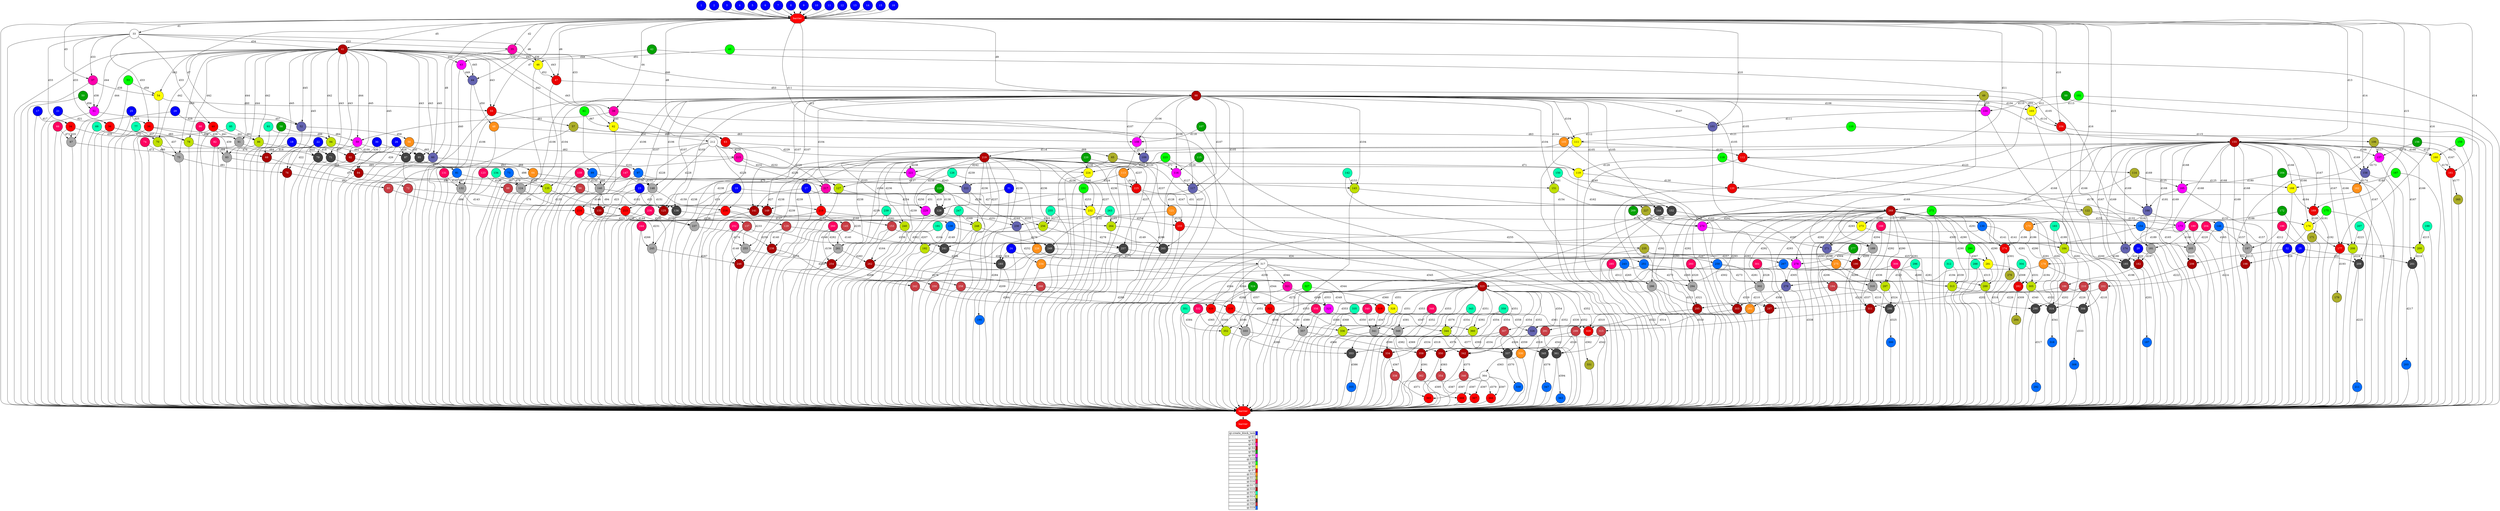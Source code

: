 digraph {
  rankdir=TB;
  labeljust="l";
  subgraph dependence_graph {
    ranksep=0.20;
    node[height=0.75];

1[shape=circle, style=filled fillcolor="#0000ff" fontcolor="#ffffff"];
2[shape=circle, style=filled fillcolor="#0000ff" fontcolor="#ffffff"];
3[shape=circle, style=filled fillcolor="#0000ff" fontcolor="#ffffff"];
4[shape=circle, style=filled fillcolor="#0000ff" fontcolor="#ffffff"];
5[shape=circle, style=filled fillcolor="#0000ff" fontcolor="#ffffff"];
6[shape=circle, style=filled fillcolor="#0000ff" fontcolor="#ffffff"];
7[shape=circle, style=filled fillcolor="#0000ff" fontcolor="#ffffff"];
8[shape=circle, style=filled fillcolor="#0000ff" fontcolor="#ffffff"];
9[shape=circle, style=filled fillcolor="#0000ff" fontcolor="#ffffff"];
10[shape=circle, style=filled fillcolor="#0000ff" fontcolor="#ffffff"];
11[shape=circle, style=filled fillcolor="#0000ff" fontcolor="#ffffff"];
12[shape=circle, style=filled fillcolor="#0000ff" fontcolor="#ffffff"];
13[shape=circle, style=filled fillcolor="#0000ff" fontcolor="#ffffff"];
14[shape=circle, style=filled fillcolor="#0000ff" fontcolor="#ffffff"];
15[shape=circle, style=filled fillcolor="#0000ff" fontcolor="#ffffff"];
16[shape=circle, style=filled fillcolor="#0000ff" fontcolor="#ffffff"];
Synchro1[label="barrier", shape=octagon, style=filled fillcolor="#ff0000" fontcolor="#FFFFFF"];
16 -> Synchro1;
13 -> Synchro1;
14 -> Synchro1;
9 -> Synchro1;
12 -> Synchro1;
3 -> Synchro1;
11 -> Synchro1;
5 -> Synchro1;
10 -> Synchro1;
1 -> Synchro1;
6 -> Synchro1;
8 -> Synchro1;
7 -> Synchro1;
15 -> Synchro1;
2 -> Synchro1;
4 -> Synchro1;
17[shape=circle, style=filled fillcolor="#0000ff" fontcolor="#ffffff"];
18[shape=circle, style=filled fillcolor="#0000ff" fontcolor="#ffffff"];
19[shape=circle, style=filled fillcolor="#0000ff" fontcolor="#ffffff"];
20[shape=circle, style=filled fillcolor="#0000ff" fontcolor="#ffffff"];
21[shape=circle, style=filled fillcolor="#0000ff" fontcolor="#ffffff"];
22[shape=circle, style=filled fillcolor="#0000ff" fontcolor="#ffffff"];
23[shape=circle, style=filled fillcolor="#0000ff" fontcolor="#ffffff"];
24[shape=circle, style=filled fillcolor="#0000ff" fontcolor="#ffffff"];
25[shape=circle, style=filled fillcolor="#0000ff" fontcolor="#ffffff"];
26[shape=circle, style=filled fillcolor="#0000ff" fontcolor="#ffffff"];
27[shape=circle, style=filled fillcolor="#0000ff" fontcolor="#ffffff"];
28[shape=circle, style=filled fillcolor="#0000ff" fontcolor="#ffffff"];
29[shape=circle, style=filled fillcolor="#0000ff" fontcolor="#ffffff"];
30[shape=circle, style=filled fillcolor="#0000ff" fontcolor="#ffffff"];
31[shape=circle, style=filled fillcolor="#0000ff" fontcolor="#ffffff"];
32[shape=circle, style=filled fillcolor="#0000ff" fontcolor="#ffffff"];
33[shape=circle, style=filled fillcolor="#ffffff" fontcolor="#000000"];
Synchro1 -> 33[ label="d1" ];
34[shape=circle, style=filled fillcolor="#ff0000" fontcolor="#000000"];
17 -> 34[ label="d17" ];
33 -> 34[ label="d33" ];
35[shape=circle, style=filled fillcolor="#ff00ae" fontcolor="#000000"];
33 -> 35[ label="d33" ];
Synchro1 -> 35[ label="d2" ];
36[shape=circle, style=filled fillcolor="#ff0000" fontcolor="#000000"];
21 -> 36[ label="d21" ];
33 -> 36[ label="d33" ];
37[shape=circle, style=filled fillcolor="#ff00ae" fontcolor="#000000"];
33 -> 37[ label="d33" ];
Synchro1 -> 37[ label="d3" ];
38[shape=circle, style=filled fillcolor="#ff0000" fontcolor="#000000"];
25 -> 38[ label="d25" ];
33 -> 38[ label="d33" ];
39[shape=circle, style=filled fillcolor="#ff00ae" fontcolor="#000000"];
33 -> 39[ label="d33" ];
Synchro1 -> 39[ label="d4" ];
40[shape=circle, style=filled fillcolor="#ff0000" fontcolor="#000000"];
29 -> 40[ label="d29" ];
33 -> 40[ label="d33" ];
41[shape=circle, style=filled fillcolor="#b30000" fontcolor="#ffffff"];
33 -> 41[ label="d34" ];
Synchro1 -> 41[ label="d5" ];
42[shape=circle, style=filled fillcolor="#00a200" fontcolor="#ffffff"];
43[shape=circle, style=filled fillcolor="#ff00ff" fontcolor="#000000"];
41 -> 43[ label="d44" ];
35 -> 43[ label="d36" ];
42 -> 43[ label="d48" ];
44[shape=circle, style=filled fillcolor="#6464b1" fontcolor="#000000"];
41 -> 44[ label="d45" ];
Synchro1 -> 44[ label="d6" ];
43 -> 44[ label="d49" ];
45[shape=circle, style=filled fillcolor="#00ff00" fontcolor="#000000"];
46[shape=circle, style=filled fillcolor="#ffff00" fontcolor="#000000"];
41 -> 46[ label="d42" ];
35 -> 46[ label="d36" ];
45 -> 46[ label="d51" ];
47[shape=circle, style=filled fillcolor="#eb0000" fontcolor="#ffffff"];
41 -> 47[ label="d43" ];
Synchro1 -> 47[ label="d6" ];
46 -> 47[ label="d52" ];
48[shape=circle, style=filled fillcolor="#ff901a" fontcolor="#ffffff"];
44 -> 48[ label="d50" ];
49[shape=circle, style=filled fillcolor="#acae29" fontcolor="#000000"];
47 -> 49[ label="d53" ];
50[shape=circle, style=filled fillcolor="#00a200" fontcolor="#ffffff"];
51[shape=circle, style=filled fillcolor="#ff00ff" fontcolor="#000000"];
41 -> 51[ label="d44" ];
37 -> 51[ label="d38" ];
50 -> 51[ label="d56" ];
52[shape=circle, style=filled fillcolor="#6464b1" fontcolor="#000000"];
41 -> 52[ label="d45" ];
Synchro1 -> 52[ label="d7" ];
51 -> 52[ label="d57" ];
53[shape=circle, style=filled fillcolor="#00ff00" fontcolor="#000000"];
54[shape=circle, style=filled fillcolor="#ffff00" fontcolor="#000000"];
41 -> 54[ label="d42" ];
37 -> 54[ label="d38" ];
53 -> 54[ label="d59" ];
55[shape=circle, style=filled fillcolor="#eb0000" fontcolor="#ffffff"];
41 -> 55[ label="d43" ];
Synchro1 -> 55[ label="d7" ];
54 -> 55[ label="d60" ];
56[shape=circle, style=filled fillcolor="#ff901a" fontcolor="#ffffff"];
52 -> 56[ label="d58" ];
57[shape=circle, style=filled fillcolor="#acae29" fontcolor="#000000"];
55 -> 57[ label="d61" ];
58[shape=circle, style=filled fillcolor="#00a200" fontcolor="#ffffff"];
59[shape=circle, style=filled fillcolor="#ff00ff" fontcolor="#000000"];
41 -> 59[ label="d44" ];
39 -> 59[ label="d40" ];
58 -> 59[ label="d64" ];
60[shape=circle, style=filled fillcolor="#6464b1" fontcolor="#000000"];
41 -> 60[ label="d45" ];
Synchro1 -> 60[ label="d8" ];
59 -> 60[ label="d65" ];
61[shape=circle, style=filled fillcolor="#00ff00" fontcolor="#000000"];
62[shape=circle, style=filled fillcolor="#ffff00" fontcolor="#000000"];
41 -> 62[ label="d42" ];
39 -> 62[ label="d40" ];
61 -> 62[ label="d67" ];
63[shape=circle, style=filled fillcolor="#eb0000" fontcolor="#ffffff"];
41 -> 63[ label="d43" ];
Synchro1 -> 63[ label="d8" ];
62 -> 63[ label="d68" ];
64[shape=circle, style=filled fillcolor="#ff901a" fontcolor="#ffffff"];
60 -> 64[ label="d66" ];
65[shape=circle, style=filled fillcolor="#acae29" fontcolor="#000000"];
63 -> 65[ label="d69" ];
66[shape=circle, style=filled fillcolor="#ff0060" fontcolor="#ffffff"];
67[shape=circle, style=filled fillcolor="#a9a9a9" fontcolor="#000000"];
34 -> 67[ label="d35" ];
41 -> 67[ label="d44" ];
66 -> 67[ label="d72" ];
68[shape=circle, style=filled fillcolor="#a90000" fontcolor="#ffffff"];
18 -> 68[ label="d18" ];
41 -> 68[ label="d45" ];
67 -> 68[ label="d73" ];
69[shape=circle, style=filled fillcolor="#02ffb1" fontcolor="#000000"];
70[shape=circle, style=filled fillcolor="#c0e000" fontcolor="#000000"];
34 -> 70[ label="d35" ];
41 -> 70[ label="d42" ];
69 -> 70[ label="d75" ];
71[shape=circle, style=filled fillcolor="#424242" fontcolor="#ffffff"];
18 -> 71[ label="d18" ];
41 -> 71[ label="d43" ];
70 -> 71[ label="d76" ];
72[shape=circle, style=filled fillcolor="#c83d44" fontcolor="#ffffff"];
68 -> 72[ label="d74" ];
73[shape=circle, style=filled fillcolor="#006dff" fontcolor="#000000"];
71 -> 73[ label="d77" ];
74[shape=circle, style=filled fillcolor="#ff0060" fontcolor="#ffffff"];
75[shape=circle, style=filled fillcolor="#a9a9a9" fontcolor="#000000"];
36 -> 75[ label="d37" ];
41 -> 75[ label="d44" ];
74 -> 75[ label="d80" ];
76[shape=circle, style=filled fillcolor="#a90000" fontcolor="#ffffff"];
22 -> 76[ label="d22" ];
41 -> 76[ label="d45" ];
75 -> 76[ label="d81" ];
77[shape=circle, style=filled fillcolor="#02ffb1" fontcolor="#000000"];
78[shape=circle, style=filled fillcolor="#c0e000" fontcolor="#000000"];
36 -> 78[ label="d37" ];
41 -> 78[ label="d42" ];
77 -> 78[ label="d83" ];
79[shape=circle, style=filled fillcolor="#424242" fontcolor="#ffffff"];
22 -> 79[ label="d22" ];
41 -> 79[ label="d43" ];
78 -> 79[ label="d84" ];
80[shape=circle, style=filled fillcolor="#c83d44" fontcolor="#ffffff"];
76 -> 80[ label="d82" ];
81[shape=circle, style=filled fillcolor="#006dff" fontcolor="#000000"];
79 -> 81[ label="d85" ];
82[shape=circle, style=filled fillcolor="#ff0060" fontcolor="#ffffff"];
83[shape=circle, style=filled fillcolor="#a9a9a9" fontcolor="#000000"];
38 -> 83[ label="d39" ];
41 -> 83[ label="d44" ];
82 -> 83[ label="d88" ];
84[shape=circle, style=filled fillcolor="#a90000" fontcolor="#ffffff"];
26 -> 84[ label="d26" ];
41 -> 84[ label="d45" ];
83 -> 84[ label="d89" ];
85[shape=circle, style=filled fillcolor="#02ffb1" fontcolor="#000000"];
86[shape=circle, style=filled fillcolor="#c0e000" fontcolor="#000000"];
38 -> 86[ label="d39" ];
41 -> 86[ label="d42" ];
85 -> 86[ label="d91" ];
87[shape=circle, style=filled fillcolor="#424242" fontcolor="#ffffff"];
26 -> 87[ label="d26" ];
41 -> 87[ label="d43" ];
86 -> 87[ label="d92" ];
88[shape=circle, style=filled fillcolor="#c83d44" fontcolor="#ffffff"];
84 -> 88[ label="d90" ];
89[shape=circle, style=filled fillcolor="#006dff" fontcolor="#000000"];
87 -> 89[ label="d93" ];
90[shape=circle, style=filled fillcolor="#ff0060" fontcolor="#ffffff"];
91[shape=circle, style=filled fillcolor="#a9a9a9" fontcolor="#000000"];
40 -> 91[ label="d41" ];
41 -> 91[ label="d44" ];
90 -> 91[ label="d96" ];
92[shape=circle, style=filled fillcolor="#a90000" fontcolor="#ffffff"];
30 -> 92[ label="d30" ];
41 -> 92[ label="d45" ];
91 -> 92[ label="d97" ];
93[shape=circle, style=filled fillcolor="#02ffb1" fontcolor="#000000"];
94[shape=circle, style=filled fillcolor="#c0e000" fontcolor="#000000"];
40 -> 94[ label="d41" ];
41 -> 94[ label="d42" ];
93 -> 94[ label="d99" ];
95[shape=circle, style=filled fillcolor="#424242" fontcolor="#ffffff"];
30 -> 95[ label="d30" ];
41 -> 95[ label="d43" ];
94 -> 95[ label="d100" ];
96[shape=circle, style=filled fillcolor="#c83d44" fontcolor="#ffffff"];
92 -> 96[ label="d98" ];
97[shape=circle, style=filled fillcolor="#006dff" fontcolor="#000000"];
95 -> 97[ label="d101" ];
98[shape=circle, style=filled fillcolor="#b30000" fontcolor="#ffffff"];
41 -> 98[ label="d46" ];
Synchro1 -> 98[ label="d9" ];
99[shape=circle, style=filled fillcolor="#00a200" fontcolor="#ffffff"];
100[shape=circle, style=filled fillcolor="#ff00ff" fontcolor="#000000"];
98 -> 100[ label="d106" ];
49 -> 100[ label="d55" ];
99 -> 100[ label="d110" ];
101[shape=circle, style=filled fillcolor="#6464b1" fontcolor="#000000"];
98 -> 101[ label="d107" ];
Synchro1 -> 101[ label="d10" ];
100 -> 101[ label="d111" ];
102[shape=circle, style=filled fillcolor="#00ff00" fontcolor="#000000"];
103[shape=circle, style=filled fillcolor="#ffff00" fontcolor="#000000"];
98 -> 103[ label="d104" ];
49 -> 103[ label="d55" ];
102 -> 103[ label="d113" ];
104[shape=circle, style=filled fillcolor="#eb0000" fontcolor="#ffffff"];
98 -> 104[ label="d105" ];
Synchro1 -> 104[ label="d10" ];
103 -> 104[ label="d114" ];
105[shape=circle, style=filled fillcolor="#ff901a" fontcolor="#ffffff"];
101 -> 105[ label="d112" ];
106[shape=circle, style=filled fillcolor="#acae29" fontcolor="#000000"];
104 -> 106[ label="d115" ];
107[shape=circle, style=filled fillcolor="#00a200" fontcolor="#ffffff"];
108[shape=circle, style=filled fillcolor="#ff00ff" fontcolor="#000000"];
98 -> 108[ label="d106" ];
57 -> 108[ label="d63" ];
107 -> 108[ label="d118" ];
109[shape=circle, style=filled fillcolor="#6464b1" fontcolor="#000000"];
98 -> 109[ label="d107" ];
Synchro1 -> 109[ label="d11" ];
108 -> 109[ label="d119" ];
110[shape=circle, style=filled fillcolor="#00ff00" fontcolor="#000000"];
111[shape=circle, style=filled fillcolor="#ffff00" fontcolor="#000000"];
98 -> 111[ label="d104" ];
57 -> 111[ label="d63" ];
110 -> 111[ label="d121" ];
112[shape=circle, style=filled fillcolor="#eb0000" fontcolor="#ffffff"];
98 -> 112[ label="d105" ];
Synchro1 -> 112[ label="d11" ];
111 -> 112[ label="d122" ];
113[shape=circle, style=filled fillcolor="#ff901a" fontcolor="#ffffff"];
109 -> 113[ label="d120" ];
114[shape=circle, style=filled fillcolor="#acae29" fontcolor="#000000"];
112 -> 114[ label="d123" ];
115[shape=circle, style=filled fillcolor="#00a200" fontcolor="#ffffff"];
116[shape=circle, style=filled fillcolor="#ff00ff" fontcolor="#000000"];
98 -> 116[ label="d106" ];
65 -> 116[ label="d71" ];
115 -> 116[ label="d126" ];
117[shape=circle, style=filled fillcolor="#6464b1" fontcolor="#000000"];
98 -> 117[ label="d107" ];
Synchro1 -> 117[ label="d12" ];
116 -> 117[ label="d127" ];
118[shape=circle, style=filled fillcolor="#00ff00" fontcolor="#000000"];
119[shape=circle, style=filled fillcolor="#ffff00" fontcolor="#000000"];
98 -> 119[ label="d104" ];
65 -> 119[ label="d71" ];
118 -> 119[ label="d129" ];
120[shape=circle, style=filled fillcolor="#eb0000" fontcolor="#ffffff"];
98 -> 120[ label="d105" ];
Synchro1 -> 120[ label="d12" ];
119 -> 120[ label="d130" ];
121[shape=circle, style=filled fillcolor="#ff901a" fontcolor="#ffffff"];
117 -> 121[ label="d128" ];
122[shape=circle, style=filled fillcolor="#acae29" fontcolor="#000000"];
120 -> 122[ label="d131" ];
123[shape=circle, style=filled fillcolor="#ff0060" fontcolor="#ffffff"];
124[shape=circle, style=filled fillcolor="#a9a9a9" fontcolor="#000000"];
73 -> 124[ label="d79" ];
98 -> 124[ label="d106" ];
123 -> 124[ label="d134" ];
125[shape=circle, style=filled fillcolor="#a90000" fontcolor="#ffffff"];
19 -> 125[ label="d19" ];
98 -> 125[ label="d107" ];
124 -> 125[ label="d135" ];
126[shape=circle, style=filled fillcolor="#02ffb1" fontcolor="#000000"];
127[shape=circle, style=filled fillcolor="#c0e000" fontcolor="#000000"];
73 -> 127[ label="d79" ];
98 -> 127[ label="d104" ];
126 -> 127[ label="d137" ];
128[shape=circle, style=filled fillcolor="#424242" fontcolor="#ffffff"];
19 -> 128[ label="d19" ];
98 -> 128[ label="d105" ];
127 -> 128[ label="d138" ];
129[shape=circle, style=filled fillcolor="#c83d44" fontcolor="#ffffff"];
125 -> 129[ label="d136" ];
130[shape=circle, style=filled fillcolor="#006dff" fontcolor="#000000"];
128 -> 130[ label="d139" ];
131[shape=circle, style=filled fillcolor="#ff0060" fontcolor="#ffffff"];
132[shape=circle, style=filled fillcolor="#a9a9a9" fontcolor="#000000"];
81 -> 132[ label="d87" ];
98 -> 132[ label="d106" ];
131 -> 132[ label="d142" ];
133[shape=circle, style=filled fillcolor="#a90000" fontcolor="#ffffff"];
23 -> 133[ label="d23" ];
98 -> 133[ label="d107" ];
132 -> 133[ label="d143" ];
134[shape=circle, style=filled fillcolor="#02ffb1" fontcolor="#000000"];
135[shape=circle, style=filled fillcolor="#c0e000" fontcolor="#000000"];
81 -> 135[ label="d87" ];
98 -> 135[ label="d104" ];
134 -> 135[ label="d145" ];
136[shape=circle, style=filled fillcolor="#424242" fontcolor="#ffffff"];
23 -> 136[ label="d23" ];
98 -> 136[ label="d105" ];
135 -> 136[ label="d146" ];
137[shape=circle, style=filled fillcolor="#c83d44" fontcolor="#ffffff"];
133 -> 137[ label="d144" ];
138[shape=circle, style=filled fillcolor="#006dff" fontcolor="#000000"];
136 -> 138[ label="d147" ];
139[shape=circle, style=filled fillcolor="#ff0060" fontcolor="#ffffff"];
140[shape=circle, style=filled fillcolor="#a9a9a9" fontcolor="#000000"];
89 -> 140[ label="d95" ];
98 -> 140[ label="d106" ];
139 -> 140[ label="d150" ];
141[shape=circle, style=filled fillcolor="#a90000" fontcolor="#ffffff"];
27 -> 141[ label="d27" ];
98 -> 141[ label="d107" ];
140 -> 141[ label="d151" ];
142[shape=circle, style=filled fillcolor="#02ffb1" fontcolor="#000000"];
143[shape=circle, style=filled fillcolor="#c0e000" fontcolor="#000000"];
89 -> 143[ label="d95" ];
98 -> 143[ label="d104" ];
142 -> 143[ label="d153" ];
144[shape=circle, style=filled fillcolor="#424242" fontcolor="#ffffff"];
27 -> 144[ label="d27" ];
98 -> 144[ label="d105" ];
143 -> 144[ label="d154" ];
145[shape=circle, style=filled fillcolor="#c83d44" fontcolor="#ffffff"];
141 -> 145[ label="d152" ];
146[shape=circle, style=filled fillcolor="#006dff" fontcolor="#000000"];
144 -> 146[ label="d155" ];
147[shape=circle, style=filled fillcolor="#ff0060" fontcolor="#ffffff"];
148[shape=circle, style=filled fillcolor="#a9a9a9" fontcolor="#000000"];
97 -> 148[ label="d103" ];
98 -> 148[ label="d106" ];
147 -> 148[ label="d158" ];
149[shape=circle, style=filled fillcolor="#a90000" fontcolor="#ffffff"];
31 -> 149[ label="d31" ];
98 -> 149[ label="d107" ];
148 -> 149[ label="d159" ];
150[shape=circle, style=filled fillcolor="#02ffb1" fontcolor="#000000"];
151[shape=circle, style=filled fillcolor="#c0e000" fontcolor="#000000"];
97 -> 151[ label="d103" ];
98 -> 151[ label="d104" ];
150 -> 151[ label="d161" ];
152[shape=circle, style=filled fillcolor="#424242" fontcolor="#ffffff"];
31 -> 152[ label="d31" ];
98 -> 152[ label="d105" ];
151 -> 152[ label="d162" ];
153[shape=circle, style=filled fillcolor="#c83d44" fontcolor="#ffffff"];
149 -> 153[ label="d160" ];
154[shape=circle, style=filled fillcolor="#006dff" fontcolor="#000000"];
152 -> 154[ label="d163" ];
155[shape=circle, style=filled fillcolor="#b30000" fontcolor="#ffffff"];
98 -> 155[ label="d108" ];
Synchro1 -> 155[ label="d13" ];
156[shape=circle, style=filled fillcolor="#00a200" fontcolor="#ffffff"];
157[shape=circle, style=filled fillcolor="#ff00ff" fontcolor="#000000"];
155 -> 157[ label="d168" ];
106 -> 157[ label="d117" ];
156 -> 157[ label="d172" ];
158[shape=circle, style=filled fillcolor="#6464b1" fontcolor="#000000"];
155 -> 158[ label="d169" ];
Synchro1 -> 158[ label="d14" ];
157 -> 158[ label="d173" ];
159[shape=circle, style=filled fillcolor="#00ff00" fontcolor="#000000"];
160[shape=circle, style=filled fillcolor="#ffff00" fontcolor="#000000"];
155 -> 160[ label="d166" ];
106 -> 160[ label="d117" ];
159 -> 160[ label="d175" ];
161[shape=circle, style=filled fillcolor="#eb0000" fontcolor="#ffffff"];
155 -> 161[ label="d167" ];
Synchro1 -> 161[ label="d14" ];
160 -> 161[ label="d176" ];
162[shape=circle, style=filled fillcolor="#ff901a" fontcolor="#ffffff"];
158 -> 162[ label="d174" ];
163[shape=circle, style=filled fillcolor="#acae29" fontcolor="#000000"];
161 -> 163[ label="d177" ];
164[shape=circle, style=filled fillcolor="#00a200" fontcolor="#ffffff"];
165[shape=circle, style=filled fillcolor="#ff00ff" fontcolor="#000000"];
155 -> 165[ label="d168" ];
114 -> 165[ label="d125" ];
164 -> 165[ label="d180" ];
166[shape=circle, style=filled fillcolor="#6464b1" fontcolor="#000000"];
155 -> 166[ label="d169" ];
Synchro1 -> 166[ label="d15" ];
165 -> 166[ label="d181" ];
167[shape=circle, style=filled fillcolor="#00ff00" fontcolor="#000000"];
168[shape=circle, style=filled fillcolor="#ffff00" fontcolor="#000000"];
155 -> 168[ label="d166" ];
114 -> 168[ label="d125" ];
167 -> 168[ label="d183" ];
169[shape=circle, style=filled fillcolor="#eb0000" fontcolor="#ffffff"];
155 -> 169[ label="d167" ];
Synchro1 -> 169[ label="d15" ];
168 -> 169[ label="d184" ];
170[shape=circle, style=filled fillcolor="#ff901a" fontcolor="#ffffff"];
166 -> 170[ label="d182" ];
171[shape=circle, style=filled fillcolor="#acae29" fontcolor="#000000"];
169 -> 171[ label="d185" ];
172[shape=circle, style=filled fillcolor="#00a200" fontcolor="#ffffff"];
173[shape=circle, style=filled fillcolor="#ff00ff" fontcolor="#000000"];
155 -> 173[ label="d168" ];
122 -> 173[ label="d133" ];
172 -> 173[ label="d188" ];
174[shape=circle, style=filled fillcolor="#6464b1" fontcolor="#000000"];
155 -> 174[ label="d169" ];
Synchro1 -> 174[ label="d16" ];
173 -> 174[ label="d189" ];
175[shape=circle, style=filled fillcolor="#00ff00" fontcolor="#000000"];
176[shape=circle, style=filled fillcolor="#ffff00" fontcolor="#000000"];
155 -> 176[ label="d166" ];
122 -> 176[ label="d133" ];
175 -> 176[ label="d191" ];
177[shape=circle, style=filled fillcolor="#eb0000" fontcolor="#ffffff"];
155 -> 177[ label="d167" ];
Synchro1 -> 177[ label="d16" ];
176 -> 177[ label="d192" ];
178[shape=circle, style=filled fillcolor="#ff901a" fontcolor="#ffffff"];
174 -> 178[ label="d190" ];
179[shape=circle, style=filled fillcolor="#acae29" fontcolor="#000000"];
177 -> 179[ label="d193" ];
180[shape=circle, style=filled fillcolor="#ff0060" fontcolor="#ffffff"];
181[shape=circle, style=filled fillcolor="#a9a9a9" fontcolor="#000000"];
130 -> 181[ label="d141" ];
155 -> 181[ label="d168" ];
180 -> 181[ label="d196" ];
182[shape=circle, style=filled fillcolor="#a90000" fontcolor="#ffffff"];
20 -> 182[ label="d20" ];
155 -> 182[ label="d169" ];
181 -> 182[ label="d197" ];
183[shape=circle, style=filled fillcolor="#02ffb1" fontcolor="#000000"];
184[shape=circle, style=filled fillcolor="#c0e000" fontcolor="#000000"];
130 -> 184[ label="d141" ];
155 -> 184[ label="d166" ];
183 -> 184[ label="d199" ];
185[shape=circle, style=filled fillcolor="#424242" fontcolor="#ffffff"];
20 -> 185[ label="d20" ];
155 -> 185[ label="d167" ];
184 -> 185[ label="d200" ];
186[shape=circle, style=filled fillcolor="#c83d44" fontcolor="#ffffff"];
182 -> 186[ label="d198" ];
187[shape=circle, style=filled fillcolor="#006dff" fontcolor="#000000"];
185 -> 187[ label="d201" ];
188[shape=circle, style=filled fillcolor="#ff0060" fontcolor="#ffffff"];
189[shape=circle, style=filled fillcolor="#a9a9a9" fontcolor="#000000"];
138 -> 189[ label="d149" ];
155 -> 189[ label="d168" ];
188 -> 189[ label="d204" ];
190[shape=circle, style=filled fillcolor="#a90000" fontcolor="#ffffff"];
24 -> 190[ label="d24" ];
155 -> 190[ label="d169" ];
189 -> 190[ label="d205" ];
191[shape=circle, style=filled fillcolor="#02ffb1" fontcolor="#000000"];
192[shape=circle, style=filled fillcolor="#c0e000" fontcolor="#000000"];
138 -> 192[ label="d149" ];
155 -> 192[ label="d166" ];
191 -> 192[ label="d207" ];
193[shape=circle, style=filled fillcolor="#424242" fontcolor="#ffffff"];
24 -> 193[ label="d24" ];
155 -> 193[ label="d167" ];
192 -> 193[ label="d208" ];
194[shape=circle, style=filled fillcolor="#c83d44" fontcolor="#ffffff"];
190 -> 194[ label="d206" ];
195[shape=circle, style=filled fillcolor="#006dff" fontcolor="#000000"];
193 -> 195[ label="d209" ];
196[shape=circle, style=filled fillcolor="#ff0060" fontcolor="#ffffff"];
197[shape=circle, style=filled fillcolor="#a9a9a9" fontcolor="#000000"];
146 -> 197[ label="d157" ];
155 -> 197[ label="d168" ];
196 -> 197[ label="d212" ];
198[shape=circle, style=filled fillcolor="#a90000" fontcolor="#ffffff"];
28 -> 198[ label="d28" ];
155 -> 198[ label="d169" ];
197 -> 198[ label="d213" ];
199[shape=circle, style=filled fillcolor="#02ffb1" fontcolor="#000000"];
200[shape=circle, style=filled fillcolor="#c0e000" fontcolor="#000000"];
146 -> 200[ label="d157" ];
155 -> 200[ label="d166" ];
199 -> 200[ label="d215" ];
201[shape=circle, style=filled fillcolor="#424242" fontcolor="#ffffff"];
28 -> 201[ label="d28" ];
155 -> 201[ label="d167" ];
200 -> 201[ label="d216" ];
202[shape=circle, style=filled fillcolor="#c83d44" fontcolor="#ffffff"];
198 -> 202[ label="d214" ];
203[shape=circle, style=filled fillcolor="#006dff" fontcolor="#000000"];
201 -> 203[ label="d217" ];
204[shape=circle, style=filled fillcolor="#ff0060" fontcolor="#ffffff"];
205[shape=circle, style=filled fillcolor="#a9a9a9" fontcolor="#000000"];
154 -> 205[ label="d165" ];
155 -> 205[ label="d168" ];
204 -> 205[ label="d220" ];
206[shape=circle, style=filled fillcolor="#a90000" fontcolor="#ffffff"];
32 -> 206[ label="d32" ];
155 -> 206[ label="d169" ];
205 -> 206[ label="d221" ];
207[shape=circle, style=filled fillcolor="#02ffb1" fontcolor="#000000"];
208[shape=circle, style=filled fillcolor="#c0e000" fontcolor="#000000"];
154 -> 208[ label="d165" ];
155 -> 208[ label="d166" ];
207 -> 208[ label="d223" ];
209[shape=circle, style=filled fillcolor="#424242" fontcolor="#ffffff"];
32 -> 209[ label="d32" ];
155 -> 209[ label="d167" ];
208 -> 209[ label="d224" ];
210[shape=circle, style=filled fillcolor="#c83d44" fontcolor="#ffffff"];
206 -> 210[ label="d222" ];
211[shape=circle, style=filled fillcolor="#006dff" fontcolor="#000000"];
209 -> 211[ label="d225" ];
212[shape=circle, style=filled fillcolor="#ffffff" fontcolor="#000000"];
48 -> 212[ label="d54" ];
213[shape=circle, style=filled fillcolor="#ff0000" fontcolor="#000000"];
72 -> 213[ label="d78" ];
212 -> 213[ label="d228" ];
214[shape=circle, style=filled fillcolor="#ff0000" fontcolor="#000000"];
80 -> 214[ label="d86" ];
212 -> 214[ label="d228" ];
215[shape=circle, style=filled fillcolor="#ff00ae" fontcolor="#000000"];
212 -> 215[ label="d228" ];
56 -> 215[ label="d62" ];
216[shape=circle, style=filled fillcolor="#ff0000" fontcolor="#000000"];
88 -> 216[ label="d94" ];
212 -> 216[ label="d228" ];
217[shape=circle, style=filled fillcolor="#ff00ae" fontcolor="#000000"];
212 -> 217[ label="d228" ];
64 -> 217[ label="d70" ];
218[shape=circle, style=filled fillcolor="#ff0000" fontcolor="#000000"];
96 -> 218[ label="d102" ];
212 -> 218[ label="d228" ];
219[shape=circle, style=filled fillcolor="#b30000" fontcolor="#ffffff"];
212 -> 219[ label="d229" ];
105 -> 219[ label="d116" ];
220[shape=circle, style=filled fillcolor="#00a200" fontcolor="#ffffff"];
221[shape=circle, style=filled fillcolor="#ff00ff" fontcolor="#000000"];
219 -> 221[ label="d238" ];
215 -> 221[ label="d232" ];
220 -> 221[ label="d242" ];
222[shape=circle, style=filled fillcolor="#6464b1" fontcolor="#000000"];
219 -> 222[ label="d239" ];
113 -> 222[ label="d124" ];
221 -> 222[ label="d243" ];
223[shape=circle, style=filled fillcolor="#00ff00" fontcolor="#000000"];
224[shape=circle, style=filled fillcolor="#ffff00" fontcolor="#000000"];
219 -> 224[ label="d236" ];
215 -> 224[ label="d232" ];
223 -> 224[ label="d245" ];
225[shape=circle, style=filled fillcolor="#eb0000" fontcolor="#ffffff"];
219 -> 225[ label="d237" ];
113 -> 225[ label="d124" ];
224 -> 225[ label="d246" ];
226[shape=circle, style=filled fillcolor="#ff901a" fontcolor="#ffffff"];
222 -> 226[ label="d244" ];
227[shape=circle, style=filled fillcolor="#acae29" fontcolor="#000000"];
225 -> 227[ label="d247" ];
228[shape=circle, style=filled fillcolor="#00a200" fontcolor="#ffffff"];
229[shape=circle, style=filled fillcolor="#ff00ff" fontcolor="#000000"];
219 -> 229[ label="d238" ];
217 -> 229[ label="d234" ];
228 -> 229[ label="d250" ];
230[shape=circle, style=filled fillcolor="#6464b1" fontcolor="#000000"];
219 -> 230[ label="d239" ];
121 -> 230[ label="d132" ];
229 -> 230[ label="d251" ];
231[shape=circle, style=filled fillcolor="#00ff00" fontcolor="#000000"];
232[shape=circle, style=filled fillcolor="#ffff00" fontcolor="#000000"];
219 -> 232[ label="d236" ];
217 -> 232[ label="d234" ];
231 -> 232[ label="d253" ];
233[shape=circle, style=filled fillcolor="#eb0000" fontcolor="#ffffff"];
219 -> 233[ label="d237" ];
121 -> 233[ label="d132" ];
232 -> 233[ label="d254" ];
234[shape=circle, style=filled fillcolor="#ff901a" fontcolor="#ffffff"];
230 -> 234[ label="d252" ];
235[shape=circle, style=filled fillcolor="#acae29" fontcolor="#000000"];
233 -> 235[ label="d255" ];
236[shape=circle, style=filled fillcolor="#ff0060" fontcolor="#ffffff"];
237[shape=circle, style=filled fillcolor="#a9a9a9" fontcolor="#000000"];
213 -> 237[ label="d230" ];
219 -> 237[ label="d238" ];
236 -> 237[ label="d258" ];
238[shape=circle, style=filled fillcolor="#a90000" fontcolor="#ffffff"];
129 -> 238[ label="d140" ];
219 -> 238[ label="d239" ];
237 -> 238[ label="d259" ];
239[shape=circle, style=filled fillcolor="#02ffb1" fontcolor="#000000"];
240[shape=circle, style=filled fillcolor="#c0e000" fontcolor="#000000"];
213 -> 240[ label="d230" ];
219 -> 240[ label="d236" ];
239 -> 240[ label="d261" ];
241[shape=circle, style=filled fillcolor="#424242" fontcolor="#ffffff"];
129 -> 241[ label="d140" ];
219 -> 241[ label="d237" ];
240 -> 241[ label="d262" ];
242[shape=circle, style=filled fillcolor="#c83d44" fontcolor="#ffffff"];
238 -> 242[ label="d260" ];
243[shape=circle, style=filled fillcolor="#006dff" fontcolor="#000000"];
241 -> 243[ label="d263" ];
244[shape=circle, style=filled fillcolor="#ff0060" fontcolor="#ffffff"];
245[shape=circle, style=filled fillcolor="#a9a9a9" fontcolor="#000000"];
214 -> 245[ label="d231" ];
219 -> 245[ label="d238" ];
244 -> 245[ label="d266" ];
246[shape=circle, style=filled fillcolor="#a90000" fontcolor="#ffffff"];
137 -> 246[ label="d148" ];
219 -> 246[ label="d239" ];
245 -> 246[ label="d267" ];
247[shape=circle, style=filled fillcolor="#02ffb1" fontcolor="#000000"];
248[shape=circle, style=filled fillcolor="#c0e000" fontcolor="#000000"];
214 -> 248[ label="d231" ];
219 -> 248[ label="d236" ];
247 -> 248[ label="d269" ];
249[shape=circle, style=filled fillcolor="#424242" fontcolor="#ffffff"];
137 -> 249[ label="d148" ];
219 -> 249[ label="d237" ];
248 -> 249[ label="d270" ];
250[shape=circle, style=filled fillcolor="#c83d44" fontcolor="#ffffff"];
246 -> 250[ label="d268" ];
251[shape=circle, style=filled fillcolor="#006dff" fontcolor="#000000"];
249 -> 251[ label="d271" ];
252[shape=circle, style=filled fillcolor="#ff0060" fontcolor="#ffffff"];
253[shape=circle, style=filled fillcolor="#a9a9a9" fontcolor="#000000"];
216 -> 253[ label="d233" ];
219 -> 253[ label="d238" ];
252 -> 253[ label="d274" ];
254[shape=circle, style=filled fillcolor="#a90000" fontcolor="#ffffff"];
145 -> 254[ label="d156" ];
219 -> 254[ label="d239" ];
253 -> 254[ label="d275" ];
255[shape=circle, style=filled fillcolor="#02ffb1" fontcolor="#000000"];
256[shape=circle, style=filled fillcolor="#c0e000" fontcolor="#000000"];
216 -> 256[ label="d233" ];
219 -> 256[ label="d236" ];
255 -> 256[ label="d277" ];
257[shape=circle, style=filled fillcolor="#424242" fontcolor="#ffffff"];
145 -> 257[ label="d156" ];
219 -> 257[ label="d237" ];
256 -> 257[ label="d278" ];
258[shape=circle, style=filled fillcolor="#c83d44" fontcolor="#ffffff"];
254 -> 258[ label="d276" ];
259[shape=circle, style=filled fillcolor="#006dff" fontcolor="#000000"];
257 -> 259[ label="d279" ];
260[shape=circle, style=filled fillcolor="#ff0060" fontcolor="#ffffff"];
261[shape=circle, style=filled fillcolor="#a9a9a9" fontcolor="#000000"];
218 -> 261[ label="d235" ];
219 -> 261[ label="d238" ];
260 -> 261[ label="d282" ];
262[shape=circle, style=filled fillcolor="#a90000" fontcolor="#ffffff"];
153 -> 262[ label="d164" ];
219 -> 262[ label="d239" ];
261 -> 262[ label="d283" ];
263[shape=circle, style=filled fillcolor="#02ffb1" fontcolor="#000000"];
264[shape=circle, style=filled fillcolor="#c0e000" fontcolor="#000000"];
218 -> 264[ label="d235" ];
219 -> 264[ label="d236" ];
263 -> 264[ label="d285" ];
265[shape=circle, style=filled fillcolor="#424242" fontcolor="#ffffff"];
153 -> 265[ label="d164" ];
219 -> 265[ label="d237" ];
264 -> 265[ label="d286" ];
266[shape=circle, style=filled fillcolor="#c83d44" fontcolor="#ffffff"];
262 -> 266[ label="d284" ];
267[shape=circle, style=filled fillcolor="#006dff" fontcolor="#000000"];
265 -> 267[ label="d287" ];
268[shape=circle, style=filled fillcolor="#b30000" fontcolor="#ffffff"];
219 -> 268[ label="d240" ];
162 -> 268[ label="d178" ];
269[shape=circle, style=filled fillcolor="#00a200" fontcolor="#ffffff"];
270[shape=circle, style=filled fillcolor="#ff00ff" fontcolor="#000000"];
268 -> 270[ label="d292" ];
227 -> 270[ label="d249" ];
269 -> 270[ label="d296" ];
271[shape=circle, style=filled fillcolor="#6464b1" fontcolor="#000000"];
268 -> 271[ label="d293" ];
170 -> 271[ label="d186" ];
270 -> 271[ label="d297" ];
272[shape=circle, style=filled fillcolor="#00ff00" fontcolor="#000000"];
273[shape=circle, style=filled fillcolor="#ffff00" fontcolor="#000000"];
268 -> 273[ label="d290" ];
227 -> 273[ label="d249" ];
272 -> 273[ label="d299" ];
274[shape=circle, style=filled fillcolor="#eb0000" fontcolor="#ffffff"];
268 -> 274[ label="d291" ];
170 -> 274[ label="d186" ];
273 -> 274[ label="d300" ];
275[shape=circle, style=filled fillcolor="#ff901a" fontcolor="#ffffff"];
271 -> 275[ label="d298" ];
276[shape=circle, style=filled fillcolor="#acae29" fontcolor="#000000"];
274 -> 276[ label="d301" ];
277[shape=circle, style=filled fillcolor="#00a200" fontcolor="#ffffff"];
278[shape=circle, style=filled fillcolor="#ff00ff" fontcolor="#000000"];
268 -> 278[ label="d292" ];
235 -> 278[ label="d257" ];
277 -> 278[ label="d304" ];
279[shape=circle, style=filled fillcolor="#6464b1" fontcolor="#000000"];
268 -> 279[ label="d293" ];
178 -> 279[ label="d194" ];
278 -> 279[ label="d305" ];
280[shape=circle, style=filled fillcolor="#00ff00" fontcolor="#000000"];
281[shape=circle, style=filled fillcolor="#ffff00" fontcolor="#000000"];
268 -> 281[ label="d290" ];
235 -> 281[ label="d257" ];
280 -> 281[ label="d307" ];
282[shape=circle, style=filled fillcolor="#eb0000" fontcolor="#ffffff"];
268 -> 282[ label="d291" ];
178 -> 282[ label="d194" ];
281 -> 282[ label="d308" ];
283[shape=circle, style=filled fillcolor="#ff901a" fontcolor="#ffffff"];
279 -> 283[ label="d306" ];
284[shape=circle, style=filled fillcolor="#acae29" fontcolor="#000000"];
282 -> 284[ label="d309" ];
285[shape=circle, style=filled fillcolor="#ff0060" fontcolor="#ffffff"];
286[shape=circle, style=filled fillcolor="#a9a9a9" fontcolor="#000000"];
243 -> 286[ label="d265" ];
268 -> 286[ label="d292" ];
285 -> 286[ label="d312" ];
287[shape=circle, style=filled fillcolor="#a90000" fontcolor="#ffffff"];
186 -> 287[ label="d202" ];
268 -> 287[ label="d293" ];
286 -> 287[ label="d313" ];
288[shape=circle, style=filled fillcolor="#02ffb1" fontcolor="#000000"];
289[shape=circle, style=filled fillcolor="#c0e000" fontcolor="#000000"];
243 -> 289[ label="d265" ];
268 -> 289[ label="d290" ];
288 -> 289[ label="d315" ];
290[shape=circle, style=filled fillcolor="#424242" fontcolor="#ffffff"];
186 -> 290[ label="d202" ];
268 -> 290[ label="d291" ];
289 -> 290[ label="d316" ];
291[shape=circle, style=filled fillcolor="#c83d44" fontcolor="#ffffff"];
287 -> 291[ label="d314" ];
292[shape=circle, style=filled fillcolor="#006dff" fontcolor="#000000"];
290 -> 292[ label="d317" ];
293[shape=circle, style=filled fillcolor="#ff0060" fontcolor="#ffffff"];
294[shape=circle, style=filled fillcolor="#a9a9a9" fontcolor="#000000"];
251 -> 294[ label="d273" ];
268 -> 294[ label="d292" ];
293 -> 294[ label="d320" ];
295[shape=circle, style=filled fillcolor="#a90000" fontcolor="#ffffff"];
194 -> 295[ label="d210" ];
268 -> 295[ label="d293" ];
294 -> 295[ label="d321" ];
296[shape=circle, style=filled fillcolor="#02ffb1" fontcolor="#000000"];
297[shape=circle, style=filled fillcolor="#c0e000" fontcolor="#000000"];
251 -> 297[ label="d273" ];
268 -> 297[ label="d290" ];
296 -> 297[ label="d323" ];
298[shape=circle, style=filled fillcolor="#424242" fontcolor="#ffffff"];
194 -> 298[ label="d210" ];
268 -> 298[ label="d291" ];
297 -> 298[ label="d324" ];
299[shape=circle, style=filled fillcolor="#c83d44" fontcolor="#ffffff"];
295 -> 299[ label="d322" ];
300[shape=circle, style=filled fillcolor="#006dff" fontcolor="#000000"];
298 -> 300[ label="d325" ];
301[shape=circle, style=filled fillcolor="#ff0060" fontcolor="#ffffff"];
302[shape=circle, style=filled fillcolor="#a9a9a9" fontcolor="#000000"];
259 -> 302[ label="d281" ];
268 -> 302[ label="d292" ];
301 -> 302[ label="d328" ];
303[shape=circle, style=filled fillcolor="#a90000" fontcolor="#ffffff"];
202 -> 303[ label="d218" ];
268 -> 303[ label="d293" ];
302 -> 303[ label="d329" ];
304[shape=circle, style=filled fillcolor="#02ffb1" fontcolor="#000000"];
305[shape=circle, style=filled fillcolor="#c0e000" fontcolor="#000000"];
259 -> 305[ label="d281" ];
268 -> 305[ label="d290" ];
304 -> 305[ label="d331" ];
306[shape=circle, style=filled fillcolor="#424242" fontcolor="#ffffff"];
202 -> 306[ label="d218" ];
268 -> 306[ label="d291" ];
305 -> 306[ label="d332" ];
307[shape=circle, style=filled fillcolor="#c83d44" fontcolor="#ffffff"];
303 -> 307[ label="d330" ];
308[shape=circle, style=filled fillcolor="#006dff" fontcolor="#000000"];
306 -> 308[ label="d333" ];
309[shape=circle, style=filled fillcolor="#ff0060" fontcolor="#ffffff"];
310[shape=circle, style=filled fillcolor="#a9a9a9" fontcolor="#000000"];
267 -> 310[ label="d289" ];
268 -> 310[ label="d292" ];
309 -> 310[ label="d336" ];
311[shape=circle, style=filled fillcolor="#a90000" fontcolor="#ffffff"];
210 -> 311[ label="d226" ];
268 -> 311[ label="d293" ];
310 -> 311[ label="d337" ];
312[shape=circle, style=filled fillcolor="#02ffb1" fontcolor="#000000"];
313[shape=circle, style=filled fillcolor="#c0e000" fontcolor="#000000"];
267 -> 313[ label="d289" ];
268 -> 313[ label="d290" ];
312 -> 313[ label="d339" ];
314[shape=circle, style=filled fillcolor="#424242" fontcolor="#ffffff"];
210 -> 314[ label="d226" ];
268 -> 314[ label="d291" ];
313 -> 314[ label="d340" ];
315[shape=circle, style=filled fillcolor="#c83d44" fontcolor="#ffffff"];
311 -> 315[ label="d338" ];
316[shape=circle, style=filled fillcolor="#006dff" fontcolor="#000000"];
314 -> 316[ label="d341" ];
317[shape=circle, style=filled fillcolor="#ffffff" fontcolor="#000000"];
226 -> 317[ label="d248" ];
318[shape=circle, style=filled fillcolor="#ff0000" fontcolor="#000000"];
242 -> 318[ label="d264" ];
317 -> 318[ label="d344" ];
319[shape=circle, style=filled fillcolor="#ff0000" fontcolor="#000000"];
250 -> 319[ label="d272" ];
317 -> 319[ label="d344" ];
320[shape=circle, style=filled fillcolor="#ff0000" fontcolor="#000000"];
258 -> 320[ label="d280" ];
317 -> 320[ label="d344" ];
321[shape=circle, style=filled fillcolor="#ff00ae" fontcolor="#000000"];
317 -> 321[ label="d344" ];
234 -> 321[ label="d256" ];
322[shape=circle, style=filled fillcolor="#ff0000" fontcolor="#000000"];
266 -> 322[ label="d288" ];
317 -> 322[ label="d344" ];
323[shape=circle, style=filled fillcolor="#b30000" fontcolor="#ffffff"];
317 -> 323[ label="d345" ];
275 -> 323[ label="d302" ];
324[shape=circle, style=filled fillcolor="#00a200" fontcolor="#ffffff"];
325[shape=circle, style=filled fillcolor="#ff00ff" fontcolor="#000000"];
323 -> 325[ label="d353" ];
321 -> 325[ label="d349" ];
324 -> 325[ label="d357" ];
326[shape=circle, style=filled fillcolor="#6464b1" fontcolor="#000000"];
323 -> 326[ label="d354" ];
283 -> 326[ label="d310" ];
325 -> 326[ label="d358" ];
327[shape=circle, style=filled fillcolor="#00ff00" fontcolor="#000000"];
328[shape=circle, style=filled fillcolor="#ffff00" fontcolor="#000000"];
323 -> 328[ label="d351" ];
321 -> 328[ label="d349" ];
327 -> 328[ label="d360" ];
329[shape=circle, style=filled fillcolor="#eb0000" fontcolor="#ffffff"];
323 -> 329[ label="d352" ];
283 -> 329[ label="d310" ];
328 -> 329[ label="d361" ];
330[shape=circle, style=filled fillcolor="#ff901a" fontcolor="#ffffff"];
326 -> 330[ label="d359" ];
331[shape=circle, style=filled fillcolor="#acae29" fontcolor="#000000"];
329 -> 331[ label="d362" ];
332[shape=circle, style=filled fillcolor="#ff0060" fontcolor="#ffffff"];
333[shape=circle, style=filled fillcolor="#a9a9a9" fontcolor="#000000"];
318 -> 333[ label="d346" ];
323 -> 333[ label="d353" ];
332 -> 333[ label="d365" ];
334[shape=circle, style=filled fillcolor="#a90000" fontcolor="#ffffff"];
291 -> 334[ label="d318" ];
323 -> 334[ label="d354" ];
333 -> 334[ label="d366" ];
335[shape=circle, style=filled fillcolor="#02ffb1" fontcolor="#000000"];
336[shape=circle, style=filled fillcolor="#c0e000" fontcolor="#000000"];
318 -> 336[ label="d346" ];
323 -> 336[ label="d351" ];
335 -> 336[ label="d368" ];
337[shape=circle, style=filled fillcolor="#424242" fontcolor="#ffffff"];
291 -> 337[ label="d318" ];
323 -> 337[ label="d352" ];
336 -> 337[ label="d369" ];
338[shape=circle, style=filled fillcolor="#c83d44" fontcolor="#ffffff"];
334 -> 338[ label="d367" ];
339[shape=circle, style=filled fillcolor="#006dff" fontcolor="#000000"];
337 -> 339[ label="d370" ];
340[shape=circle, style=filled fillcolor="#ff0060" fontcolor="#ffffff"];
341[shape=circle, style=filled fillcolor="#a9a9a9" fontcolor="#000000"];
319 -> 341[ label="d347" ];
323 -> 341[ label="d353" ];
340 -> 341[ label="d373" ];
342[shape=circle, style=filled fillcolor="#a90000" fontcolor="#ffffff"];
299 -> 342[ label="d326" ];
323 -> 342[ label="d354" ];
341 -> 342[ label="d374" ];
343[shape=circle, style=filled fillcolor="#02ffb1" fontcolor="#000000"];
344[shape=circle, style=filled fillcolor="#c0e000" fontcolor="#000000"];
319 -> 344[ label="d347" ];
323 -> 344[ label="d351" ];
343 -> 344[ label="d376" ];
345[shape=circle, style=filled fillcolor="#424242" fontcolor="#ffffff"];
299 -> 345[ label="d326" ];
323 -> 345[ label="d352" ];
344 -> 345[ label="d377" ];
346[shape=circle, style=filled fillcolor="#c83d44" fontcolor="#ffffff"];
342 -> 346[ label="d375" ];
347[shape=circle, style=filled fillcolor="#006dff" fontcolor="#000000"];
345 -> 347[ label="d378" ];
348[shape=circle, style=filled fillcolor="#ff0060" fontcolor="#ffffff"];
349[shape=circle, style=filled fillcolor="#a9a9a9" fontcolor="#000000"];
320 -> 349[ label="d348" ];
323 -> 349[ label="d353" ];
348 -> 349[ label="d381" ];
350[shape=circle, style=filled fillcolor="#a90000" fontcolor="#ffffff"];
307 -> 350[ label="d334" ];
323 -> 350[ label="d354" ];
349 -> 350[ label="d382" ];
351[shape=circle, style=filled fillcolor="#02ffb1" fontcolor="#000000"];
352[shape=circle, style=filled fillcolor="#c0e000" fontcolor="#000000"];
320 -> 352[ label="d348" ];
323 -> 352[ label="d351" ];
351 -> 352[ label="d384" ];
353[shape=circle, style=filled fillcolor="#424242" fontcolor="#ffffff"];
307 -> 353[ label="d334" ];
323 -> 353[ label="d352" ];
352 -> 353[ label="d385" ];
354[shape=circle, style=filled fillcolor="#c83d44" fontcolor="#ffffff"];
350 -> 354[ label="d383" ];
355[shape=circle, style=filled fillcolor="#006dff" fontcolor="#000000"];
353 -> 355[ label="d386" ];
356[shape=circle, style=filled fillcolor="#ff0060" fontcolor="#ffffff"];
357[shape=circle, style=filled fillcolor="#a9a9a9" fontcolor="#000000"];
322 -> 357[ label="d350" ];
323 -> 357[ label="d353" ];
356 -> 357[ label="d389" ];
358[shape=circle, style=filled fillcolor="#a90000" fontcolor="#ffffff"];
315 -> 358[ label="d342" ];
323 -> 358[ label="d354" ];
357 -> 358[ label="d390" ];
359[shape=circle, style=filled fillcolor="#02ffb1" fontcolor="#000000"];
360[shape=circle, style=filled fillcolor="#c0e000" fontcolor="#000000"];
322 -> 360[ label="d350" ];
323 -> 360[ label="d351" ];
359 -> 360[ label="d392" ];
361[shape=circle, style=filled fillcolor="#424242" fontcolor="#ffffff"];
315 -> 361[ label="d342" ];
323 -> 361[ label="d352" ];
360 -> 361[ label="d393" ];
362[shape=circle, style=filled fillcolor="#c83d44" fontcolor="#ffffff"];
358 -> 362[ label="d391" ];
363[shape=circle, style=filled fillcolor="#006dff" fontcolor="#000000"];
361 -> 363[ label="d394" ];
364[shape=circle, style=filled fillcolor="#ffffff" fontcolor="#000000"];
330 -> 364[ label="d363" ];
365[shape=circle, style=filled fillcolor="#ff0000" fontcolor="#000000"];
338 -> 365[ label="d371" ];
364 -> 365[ label="d397" ];
366[shape=circle, style=filled fillcolor="#ff0000" fontcolor="#000000"];
346 -> 366[ label="d379" ];
364 -> 366[ label="d397" ];
367[shape=circle, style=filled fillcolor="#ff0000" fontcolor="#000000"];
354 -> 367[ label="d387" ];
364 -> 367[ label="d397" ];
368[shape=circle, style=filled fillcolor="#ff0000" fontcolor="#000000"];
362 -> 368[ label="d395" ];
364 -> 368[ label="d397" ];
Synchro2[label="barrier", shape=octagon, style=filled fillcolor="#ff0000" fontcolor="#FFFFFF"];
Synchro1 -> Synchro2;
78 -> Synchro2;
187 -> Synchro2;
89 -> Synchro2;
206 -> Synchro2;
356 -> Synchro2;
105 -> Synchro2;
114 -> Synchro2;
323 -> Synchro2;
326 -> Synchro2;
225 -> Synchro2;
306 -> Synchro2;
100 -> Synchro2;
274 -> Synchro2;
322 -> Synchro2;
298 -> Synchro2;
98 -> Synchro2;
360 -> Synchro2;
304 -> Synchro2;
349 -> Synchro2;
368 -> Synchro2;
62 -> Synchro2;
72 -> Synchro2;
204 -> Synchro2;
230 -> Synchro2;
243 -> Synchro2;
301 -> Synchro2;
35 -> Synchro2;
33 -> Synchro2;
91 -> Synchro2;
249 -> Synchro2;
85 -> Synchro2;
104 -> Synchro2;
158 -> Synchro2;
366 -> Synchro2;
222 -> Synchro2;
310 -> Synchro2;
321 -> Synchro2;
262 -> Synchro2;
210 -> Synchro2;
207 -> Synchro2;
26 -> Synchro2;
171 -> Synchro2;
239 -> Synchro2;
193 -> Synchro2;
194 -> Synchro2;
214 -> Synchro2;
271 -> Synchro2;
217 -> Synchro2;
64 -> Synchro2;
48 -> Synchro2;
109 -> Synchro2;
281 -> Synchro2;
197 -> Synchro2;
340 -> Synchro2;
238 -> Synchro2;
80 -> Synchro2;
314 -> Synchro2;
172 -> Synchro2;
101 -> Synchro2;
276 -> Synchro2;
160 -> Synchro2;
56 -> Synchro2;
54 -> Synchro2;
124 -> Synchro2;
345 -> Synchro2;
354 -> Synchro2;
59 -> Synchro2;
122 -> Synchro2;
367 -> Synchro2;
106 -> Synchro2;
36 -> Synchro2;
361 -> Synchro2;
278 -> Synchro2;
97 -> Synchro2;
333 -> Synchro2;
196 -> Synchro2;
140 -> Synchro2;
248 -> Synchro2;
220 -> Synchro2;
117 -> Synchro2;
350 -> Synchro2;
365 -> Synchro2;
198 -> Synchro2;
44 -> Synchro2;
284 -> Synchro2;
53 -> Synchro2;
317 -> Synchro2;
137 -> Synchro2;
201 -> Synchro2;
34 -> Synchro2;
272 -> Synchro2;
77 -> Synchro2;
154 -> Synchro2;
150 -> Synchro2;
256 -> Synchro2;
67 -> Synchro2;
329 -> Synchro2;
75 -> Synchro2;
218 -> Synchro2;
312 -> Synchro2;
164 -> Synchro2;
247 -> Synchro2;
79 -> Synchro2;
292 -> Synchro2;
364 -> Synchro2;
226 -> Synchro2;
163 -> Synchro2;
102 -> Synchro2;
191 -> Synchro2;
20 -> Synchro2;
169 -> Synchro2;
30 -> Synchro2;
130 -> Synchro2;
343 -> Synchro2;
308 -> Synchro2;
330 -> Synchro2;
146 -> Synchro2;
240 -> Synchro2;
51 -> Synchro2;
355 -> Synchro2;
23 -> Synchro2;
66 -> Synchro2;
302 -> Synchro2;
267 -> Synchro2;
250 -> Synchro2;
315 -> Synchro2;
27 -> Synchro2;
254 -> Synchro2;
111 -> Synchro2;
300 -> Synchro2;
296 -> Synchro2;
129 -> Synchro2;
337 -> Synchro2;
42 -> Synchro2;
151 -> Synchro2;
19 -> Synchro2;
357 -> Synchro2;
63 -> Synchro2;
215 -> Synchro2;
24 -> Synchro2;
265 -> Synchro2;
99 -> Synchro2;
156 -> Synchro2;
259 -> Synchro2;
47 -> Synchro2;
344 -> Synchro2;
233 -> Synchro2;
113 -> Synchro2;
149 -> Synchro2;
87 -> Synchro2;
45 -> Synchro2;
103 -> Synchro2;
123 -> Synchro2;
242 -> Synchro2;
116 -> Synchro2;
166 -> Synchro2;
74 -> Synchro2;
277 -> Synchro2;
69 -> Synchro2;
348 -> Synchro2;
58 -> Synchro2;
121 -> Synchro2;
178 -> Synchro2;
297 -> Synchro2;
88 -> Synchro2;
294 -> Synchro2;
339 -> Synchro2;
325 -> Synchro2;
221 -> Synchro2;
165 -> Synchro2;
71 -> Synchro2;
176 -> Synchro2;
177 -> Synchro2;
275 -> Synchro2;
38 -> Synchro2;
245 -> Synchro2;
90 -> Synchro2;
234 -> Synchro2;
320 -> Synchro2;
237 -> Synchro2;
49 -> Synchro2;
125 -> Synchro2;
134 -> Synchro2;
82 -> Synchro2;
264 -> Synchro2;
335 -> Synchro2;
93 -> Synchro2;
155 -> Synchro2;
229 -> Synchro2;
107 -> Synchro2;
173 -> Synchro2;
61 -> Synchro2;
280 -> Synchro2;
73 -> Synchro2;
319 -> Synchro2;
305 -> Synchro2;
22 -> Synchro2;
182 -> Synchro2;
127 -> Synchro2;
179 -> Synchro2;
120 -> Synchro2;
213 -> Synchro2;
21 -> Synchro2;
255 -> Synchro2;
328 -> Synchro2;
324 -> Synchro2;
203 -> Synchro2;
332 -> Synchro2;
231 -> Synchro2;
144 -> Synchro2;
268 -> Synchro2;
138 -> Synchro2;
279 -> Synchro2;
352 -> Synchro2;
185 -> Synchro2;
200 -> Synchro2;
28 -> Synchro2;
181 -> Synchro2;
341 -> Synchro2;
142 -> Synchro2;
131 -> Synchro2;
18 -> Synchro2;
309 -> Synchro2;
327 -> Synchro2;
60 -> Synchro2;
257 -> Synchro2;
291 -> Synchro2;
128 -> Synchro2;
108 -> Synchro2;
261 -> Synchro2;
266 -> Synchro2;
94 -> Synchro2;
251 -> Synchro2;
269 -> Synchro2;
208 -> Synchro2;
168 -> Synchro2;
307 -> Synchro2;
351 -> Synchro2;
295 -> Synchro2;
362 -> Synchro2;
135 -> Synchro2;
55 -> Synchro2;
25 -> Synchro2;
145 -> Synchro2;
119 -> Synchro2;
52 -> Synchro2;
133 -> Synchro2;
153 -> Synchro2;
273 -> Synchro2;
70 -> Synchro2;
39 -> Synchro2;
334 -> Synchro2;
244 -> Synchro2;
81 -> Synchro2;
96 -> Synchro2;
363 -> Synchro2;
143 -> Synchro2;
359 -> Synchro2;
232 -> Synchro2;
132 -> Synchro2;
338 -> Synchro2;
184 -> Synchro2;
258 -> Synchro2;
199 -> Synchro2;
346 -> Synchro2;
170 -> Synchro2;
183 -> Synchro2;
235 -> Synchro2;
263 -> Synchro2;
136 -> Synchro2;
209 -> Synchro2;
311 -> Synchro2;
175 -> Synchro2;
299 -> Synchro2;
110 -> Synchro2;
287 -> Synchro2;
283 -> Synchro2;
205 -> Synchro2;
224 -> Synchro2;
17 -> Synchro2;
190 -> Synchro2;
358 -> Synchro2;
141 -> Synchro2;
68 -> Synchro2;
216 -> Synchro2;
162 -> Synchro2;
167 -> Synchro2;
313 -> Synchro2;
192 -> Synchro2;
139 -> Synchro2;
147 -> Synchro2;
219 -> Synchro2;
227 -> Synchro2;
126 -> Synchro2;
46 -> Synchro2;
115 -> Synchro2;
202 -> Synchro2;
31 -> Synchro2;
83 -> Synchro2;
285 -> Synchro2;
336 -> Synchro2;
76 -> Synchro2;
84 -> Synchro2;
318 -> Synchro2;
50 -> Synchro2;
57 -> Synchro2;
118 -> Synchro2;
241 -> Synchro2;
347 -> Synchro2;
236 -> Synchro2;
286 -> Synchro2;
246 -> Synchro2;
157 -> Synchro2;
293 -> Synchro2;
228 -> Synchro2;
161 -> Synchro2;
342 -> Synchro2;
316 -> Synchro2;
92 -> Synchro2;
186 -> Synchro2;
174 -> Synchro2;
189 -> Synchro2;
195 -> Synchro2;
211 -> Synchro2;
260 -> Synchro2;
159 -> Synchro2;
65 -> Synchro2;
282 -> Synchro2;
95 -> Synchro2;
180 -> Synchro2;
223 -> Synchro2;
288 -> Synchro2;
253 -> Synchro2;
37 -> Synchro2;
29 -> Synchro2;
112 -> Synchro2;
289 -> Synchro2;
188 -> Synchro2;
353 -> Synchro2;
40 -> Synchro2;
331 -> Synchro2;
148 -> Synchro2;
290 -> Synchro2;
32 -> Synchro2;
41 -> Synchro2;
252 -> Synchro2;
43 -> Synchro2;
212 -> Synchro2;
303 -> Synchro2;
270 -> Synchro2;
86 -> Synchro2;
152 -> Synchro2;
Synchro3[label="barrier", shape=octagon, style=filled fillcolor="#ff0000" fontcolor="#FFFFFF"];
Synchro2 -> Synchro3;  }
  subgraph legend {
    rank=sink;
    node [shape=plaintext, height=0.75];
    ranksep=0.20;
    label = "Legend";
    key [label=<
      <table border="0" cellpadding="2" cellspacing="0" cellborder="1">
<tr>
<td align="right">qr.create_block_task</td>
<td bgcolor="#0000ff">&nbsp;</td>
</tr>
<tr>
<td align="right">qr.S1</td>
<td bgcolor="#ffffff">&nbsp;</td>
</tr>
<tr>
<td align="right">qr.S2</td>
<td bgcolor="#ff0000">&nbsp;</td>
</tr>
<tr>
<td align="right">qr.S3</td>
<td bgcolor="#ff00ae">&nbsp;</td>
</tr>
<tr>
<td align="right">qr.S4</td>
<td bgcolor="#b30000">&nbsp;</td>
</tr>
<tr>
<td align="right">qr.S8</td>
<td bgcolor="#00a200">&nbsp;</td>
</tr>
<tr>
<td align="right">qr.S9</td>
<td bgcolor="#ff00ff">&nbsp;</td>
</tr>
<tr>
<td align="right">qr.S10</td>
<td bgcolor="#6464b1">&nbsp;</td>
</tr>
<tr>
<td align="right">qr.S5</td>
<td bgcolor="#00ff00">&nbsp;</td>
</tr>
<tr>
<td align="right">qr.S6</td>
<td bgcolor="#ffff00">&nbsp;</td>
</tr>
<tr>
<td align="right">qr.S7</td>
<td bgcolor="#eb0000">&nbsp;</td>
</tr>
<tr>
<td align="right">qr.S12</td>
<td bgcolor="#ff901a">&nbsp;</td>
</tr>
<tr>
<td align="right">qr.S11</td>
<td bgcolor="#acae29">&nbsp;</td>
</tr>
<tr>
<td align="right">qr.S16</td>
<td bgcolor="#ff0060">&nbsp;</td>
</tr>
<tr>
<td align="right">qr.S17</td>
<td bgcolor="#a9a9a9">&nbsp;</td>
</tr>
<tr>
<td align="right">qr.S18</td>
<td bgcolor="#a90000">&nbsp;</td>
</tr>
<tr>
<td align="right">qr.S13</td>
<td bgcolor="#02ffb1">&nbsp;</td>
</tr>
<tr>
<td align="right">qr.S14</td>
<td bgcolor="#c0e000">&nbsp;</td>
</tr>
<tr>
<td align="right">qr.S15</td>
<td bgcolor="#424242">&nbsp;</td>
</tr>
<tr>
<td align="right">qr.S20</td>
<td bgcolor="#c83d44">&nbsp;</td>
</tr>
<tr>
<td align="right">qr.S19</td>
<td bgcolor="#006dff">&nbsp;</td>
</tr>
      </table>
    >]
  }
}
